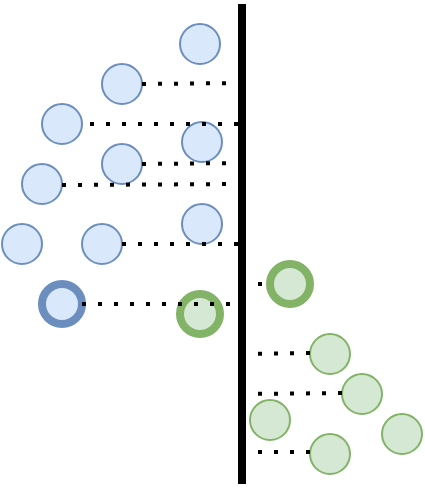 <mxfile version="24.7.5">
  <diagram name="Seite-1" id="3WamROqaYmb8yL5PYkZU">
    <mxGraphModel dx="954" dy="522" grid="1" gridSize="10" guides="1" tooltips="1" connect="1" arrows="1" fold="1" page="1" pageScale="1" pageWidth="827" pageHeight="1169" math="1" shadow="0">
      <root>
        <mxCell id="0" />
        <mxCell id="1" parent="0" />
        <mxCell id="FRVEa9QtqOsGeyyYHmY0-1" value="" style="ellipse;whiteSpace=wrap;html=1;aspect=fixed;fillColor=#dae8fc;strokeColor=#6c8ebf;" vertex="1" parent="1">
          <mxGeometry x="160" y="140" width="20" height="20" as="geometry" />
        </mxCell>
        <mxCell id="FRVEa9QtqOsGeyyYHmY0-2" value="" style="ellipse;whiteSpace=wrap;html=1;aspect=fixed;fillColor=#dae8fc;strokeColor=#6c8ebf;" vertex="1" parent="1">
          <mxGeometry x="200" y="140" width="20" height="20" as="geometry" />
        </mxCell>
        <mxCell id="FRVEa9QtqOsGeyyYHmY0-3" value="" style="ellipse;whiteSpace=wrap;html=1;aspect=fixed;fillColor=#dae8fc;strokeColor=#6c8ebf;strokeWidth=4;" vertex="1" parent="1">
          <mxGeometry x="180" y="170" width="20" height="20" as="geometry" />
        </mxCell>
        <mxCell id="FRVEa9QtqOsGeyyYHmY0-5" value="" style="ellipse;whiteSpace=wrap;html=1;aspect=fixed;fillColor=#dae8fc;strokeColor=#6c8ebf;" vertex="1" parent="1">
          <mxGeometry x="250" y="89" width="20" height="20" as="geometry" />
        </mxCell>
        <mxCell id="FRVEa9QtqOsGeyyYHmY0-6" value="" style="ellipse;whiteSpace=wrap;html=1;aspect=fixed;fillColor=#dae8fc;strokeColor=#6c8ebf;" vertex="1" parent="1">
          <mxGeometry x="249" y="40" width="20" height="20" as="geometry" />
        </mxCell>
        <mxCell id="FRVEa9QtqOsGeyyYHmY0-7" value="" style="ellipse;whiteSpace=wrap;html=1;aspect=fixed;fillColor=#dae8fc;strokeColor=#6c8ebf;" vertex="1" parent="1">
          <mxGeometry x="250" y="130" width="20" height="20" as="geometry" />
        </mxCell>
        <mxCell id="FRVEa9QtqOsGeyyYHmY0-9" value="" style="ellipse;whiteSpace=wrap;html=1;aspect=fixed;fillColor=#dae8fc;strokeColor=#6c8ebf;" vertex="1" parent="1">
          <mxGeometry x="180" y="80" width="20" height="20" as="geometry" />
        </mxCell>
        <mxCell id="FRVEa9QtqOsGeyyYHmY0-10" value="" style="ellipse;whiteSpace=wrap;html=1;aspect=fixed;fillColor=#dae8fc;strokeColor=#6c8ebf;" vertex="1" parent="1">
          <mxGeometry x="210" y="60" width="20" height="20" as="geometry" />
        </mxCell>
        <mxCell id="FRVEa9QtqOsGeyyYHmY0-11" value="" style="ellipse;whiteSpace=wrap;html=1;aspect=fixed;fillColor=#dae8fc;strokeColor=#6c8ebf;" vertex="1" parent="1">
          <mxGeometry x="170" y="110" width="20" height="20" as="geometry" />
        </mxCell>
        <mxCell id="FRVEa9QtqOsGeyyYHmY0-12" value="" style="ellipse;whiteSpace=wrap;html=1;aspect=fixed;fillColor=#dae8fc;strokeColor=#6c8ebf;" vertex="1" parent="1">
          <mxGeometry x="210" y="100" width="20" height="20" as="geometry" />
        </mxCell>
        <mxCell id="FRVEa9QtqOsGeyyYHmY0-14" value="" style="ellipse;whiteSpace=wrap;html=1;aspect=fixed;fillColor=#d5e8d4;strokeColor=#82b366;" vertex="1" parent="1">
          <mxGeometry x="314" y="195" width="20" height="20" as="geometry" />
        </mxCell>
        <mxCell id="FRVEa9QtqOsGeyyYHmY0-17" value="" style="ellipse;whiteSpace=wrap;html=1;aspect=fixed;fillColor=#d5e8d4;strokeColor=#82b366;strokeWidth=4;" vertex="1" parent="1">
          <mxGeometry x="294" y="160" width="20" height="20" as="geometry" />
        </mxCell>
        <mxCell id="FRVEa9QtqOsGeyyYHmY0-18" value="" style="ellipse;whiteSpace=wrap;html=1;aspect=fixed;fillColor=#d5e8d4;strokeColor=#82b366;" vertex="1" parent="1">
          <mxGeometry x="350" y="235" width="20" height="20" as="geometry" />
        </mxCell>
        <mxCell id="FRVEa9QtqOsGeyyYHmY0-19" value="" style="ellipse;whiteSpace=wrap;html=1;aspect=fixed;fillColor=#d5e8d4;strokeColor=#82b366;strokeWidth=4;" vertex="1" parent="1">
          <mxGeometry x="249" y="175" width="20" height="20" as="geometry" />
        </mxCell>
        <mxCell id="FRVEa9QtqOsGeyyYHmY0-20" value="" style="ellipse;whiteSpace=wrap;html=1;aspect=fixed;fillColor=#d5e8d4;strokeColor=#82b366;" vertex="1" parent="1">
          <mxGeometry x="330" y="215" width="20" height="20" as="geometry" />
        </mxCell>
        <mxCell id="FRVEa9QtqOsGeyyYHmY0-23" value="" style="ellipse;whiteSpace=wrap;html=1;aspect=fixed;fillColor=#d5e8d4;strokeColor=#82b366;" vertex="1" parent="1">
          <mxGeometry x="284" y="228" width="20" height="20" as="geometry" />
        </mxCell>
        <mxCell id="FRVEa9QtqOsGeyyYHmY0-24" value="" style="ellipse;whiteSpace=wrap;html=1;aspect=fixed;fillColor=#d5e8d4;strokeColor=#82b366;" vertex="1" parent="1">
          <mxGeometry x="314" y="245" width="20" height="20" as="geometry" />
        </mxCell>
        <mxCell id="FRVEa9QtqOsGeyyYHmY0-50" value="" style="endArrow=none;html=1;rounded=0;strokeWidth=4;" edge="1" parent="1">
          <mxGeometry width="50" height="50" relative="1" as="geometry">
            <mxPoint x="280" y="270" as="sourcePoint" />
            <mxPoint x="280" y="30" as="targetPoint" />
          </mxGeometry>
        </mxCell>
        <mxCell id="FRVEa9QtqOsGeyyYHmY0-51" value="" style="endArrow=none;dashed=1;html=1;dashPattern=1 3;strokeWidth=2;rounded=0;exitX=1;exitY=0.5;exitDx=0;exitDy=0;" edge="1" parent="1" source="FRVEa9QtqOsGeyyYHmY0-3">
          <mxGeometry width="50" height="50" relative="1" as="geometry">
            <mxPoint x="270" y="180" as="sourcePoint" />
            <mxPoint x="280" y="180" as="targetPoint" />
          </mxGeometry>
        </mxCell>
        <mxCell id="FRVEa9QtqOsGeyyYHmY0-52" value="" style="endArrow=none;dashed=1;html=1;dashPattern=1 3;strokeWidth=2;rounded=0;entryX=0;entryY=0.5;entryDx=0;entryDy=0;" edge="1" parent="1" target="FRVEa9QtqOsGeyyYHmY0-17">
          <mxGeometry width="50" height="50" relative="1" as="geometry">
            <mxPoint x="280" y="170" as="sourcePoint" />
            <mxPoint x="289" y="170" as="targetPoint" />
          </mxGeometry>
        </mxCell>
        <mxCell id="FRVEa9QtqOsGeyyYHmY0-53" value="" style="endArrow=none;dashed=1;html=1;dashPattern=1 3;strokeWidth=2;rounded=0;" edge="1" parent="1">
          <mxGeometry width="50" height="50" relative="1" as="geometry">
            <mxPoint x="220" y="150" as="sourcePoint" />
            <mxPoint x="280" y="150" as="targetPoint" />
          </mxGeometry>
        </mxCell>
        <mxCell id="FRVEa9QtqOsGeyyYHmY0-54" value="" style="endArrow=none;dashed=1;html=1;dashPattern=1 3;strokeWidth=2;rounded=0;" edge="1" parent="1">
          <mxGeometry width="50" height="50" relative="1" as="geometry">
            <mxPoint x="230" y="110" as="sourcePoint" />
            <mxPoint x="280" y="109.5" as="targetPoint" />
          </mxGeometry>
        </mxCell>
        <mxCell id="FRVEa9QtqOsGeyyYHmY0-55" value="" style="endArrow=none;dashed=1;html=1;dashPattern=1 3;strokeWidth=2;rounded=0;" edge="1" parent="1">
          <mxGeometry width="50" height="50" relative="1" as="geometry">
            <mxPoint x="280" y="205" as="sourcePoint" />
            <mxPoint x="314" y="204.5" as="targetPoint" />
          </mxGeometry>
        </mxCell>
        <mxCell id="FRVEa9QtqOsGeyyYHmY0-56" value="" style="endArrow=none;dashed=1;html=1;dashPattern=1 3;strokeWidth=2;rounded=0;" edge="1" parent="1">
          <mxGeometry width="50" height="50" relative="1" as="geometry">
            <mxPoint x="230" y="70" as="sourcePoint" />
            <mxPoint x="280" y="69.5" as="targetPoint" />
          </mxGeometry>
        </mxCell>
        <mxCell id="FRVEa9QtqOsGeyyYHmY0-58" value="" style="endArrow=none;dashed=1;html=1;dashPattern=1 3;strokeWidth=2;rounded=0;" edge="1" parent="1">
          <mxGeometry width="50" height="50" relative="1" as="geometry">
            <mxPoint x="190" y="120.5" as="sourcePoint" />
            <mxPoint x="280" y="120" as="targetPoint" />
          </mxGeometry>
        </mxCell>
        <mxCell id="FRVEa9QtqOsGeyyYHmY0-59" value="" style="endArrow=none;dashed=1;html=1;dashPattern=1 3;strokeWidth=2;rounded=0;" edge="1" parent="1">
          <mxGeometry width="50" height="50" relative="1" as="geometry">
            <mxPoint x="204" y="90" as="sourcePoint" />
            <mxPoint x="280" y="90" as="targetPoint" />
          </mxGeometry>
        </mxCell>
        <mxCell id="FRVEa9QtqOsGeyyYHmY0-61" value="" style="endArrow=none;dashed=1;html=1;dashPattern=1 3;strokeWidth=2;rounded=0;" edge="1" parent="1">
          <mxGeometry width="50" height="50" relative="1" as="geometry">
            <mxPoint x="280" y="254" as="sourcePoint" />
            <mxPoint x="314" y="254" as="targetPoint" />
          </mxGeometry>
        </mxCell>
        <mxCell id="FRVEa9QtqOsGeyyYHmY0-63" value="" style="endArrow=none;dashed=1;html=1;dashPattern=1 3;strokeWidth=2;rounded=0;" edge="1" parent="1">
          <mxGeometry width="50" height="50" relative="1" as="geometry">
            <mxPoint x="280" y="225" as="sourcePoint" />
            <mxPoint x="334" y="224.5" as="targetPoint" />
          </mxGeometry>
        </mxCell>
      </root>
    </mxGraphModel>
  </diagram>
</mxfile>
